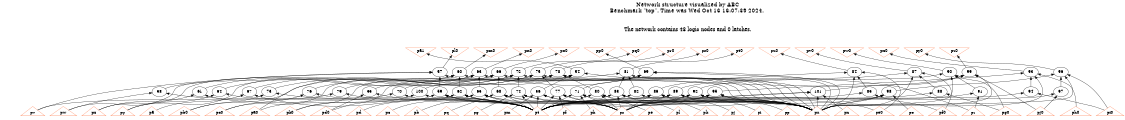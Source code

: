 # Network structure generated by ABC

digraph network {
size = "7.5,10";
center = true;
edge [dir = back];

{
  node [shape = plaintext];
  edge [style = invis];
  LevelTitle1 [label=""];
  LevelTitle2 [label=""];
  Level3 [label = ""];
  Level2 [label = ""];
  Level1 [label = ""];
  Level0 [label = ""];
  LevelTitle1 ->  LevelTitle2 ->  Level3 ->  Level2 ->  Level1 ->  Level0;
}

{
  rank = same;
  LevelTitle1;
  title1 [shape=plaintext,
          fontsize=20,
          fontname = "Times-Roman",
          label="Network structure visualized by ABC\nBenchmark \"top\". Time was Wed Oct 16 16:07:39 2024. "
         ];
}

{
  rank = same;
  LevelTitle2;
  title2 [shape=plaintext,
          fontsize=18,
          fontname = "Times-Roman",
          label="The network contains 48 logic nodes and 0 latches.\n"
         ];
}

{
  rank = same;
  Level3;
  Node37 [label = "pa1", shape = invtriangle, color = coral, fillcolor = coral];
  Node38 [label = "pl0", shape = invtriangle, color = coral, fillcolor = coral];
  Node39 [label = "pm0", shape = invtriangle, color = coral, fillcolor = coral];
  Node40 [label = "pn0", shape = invtriangle, color = coral, fillcolor = coral];
  Node41 [label = "po0", shape = invtriangle, color = coral, fillcolor = coral];
  Node42 [label = "pp0", shape = invtriangle, color = coral, fillcolor = coral];
  Node43 [label = "pq0", shape = invtriangle, color = coral, fillcolor = coral];
  Node44 [label = "pr0", shape = invtriangle, color = coral, fillcolor = coral];
  Node45 [label = "ps0", shape = invtriangle, color = coral, fillcolor = coral];
  Node46 [label = "pt0", shape = invtriangle, color = coral, fillcolor = coral];
  Node47 [label = "pu0", shape = invtriangle, color = coral, fillcolor = coral];
  Node48 [label = "pv0", shape = invtriangle, color = coral, fillcolor = coral];
  Node49 [label = "pw0", shape = invtriangle, color = coral, fillcolor = coral];
  Node50 [label = "px0", shape = invtriangle, color = coral, fillcolor = coral];
  Node51 [label = "py0", shape = invtriangle, color = coral, fillcolor = coral];
  Node52 [label = "pz0", shape = invtriangle, color = coral, fillcolor = coral];
}

{
  rank = same;
  Level2;
  Node54 [label = "54\n", shape = ellipse];
  Node57 [label = "57\n", shape = ellipse];
  Node60 [label = "60\n", shape = ellipse];
  Node63 [label = "63\n", shape = ellipse];
  Node66 [label = "66\n", shape = ellipse];
  Node69 [label = "69\n", shape = ellipse];
  Node72 [label = "72\n", shape = ellipse];
  Node75 [label = "75\n", shape = ellipse];
  Node78 [label = "78\n", shape = ellipse];
  Node81 [label = "81\n", shape = ellipse];
  Node84 [label = "84\n", shape = ellipse];
  Node87 [label = "87\n", shape = ellipse];
  Node90 [label = "90\n", shape = ellipse];
  Node93 [label = "93\n", shape = ellipse];
  Node96 [label = "96\n", shape = ellipse];
  Node99 [label = "99\n", shape = ellipse];
}

{
  rank = same;
  Level1;
  Node55 [label = "55\n", shape = ellipse];
  Node56 [label = "56\n", shape = ellipse];
  Node58 [label = "58\n", shape = ellipse];
  Node59 [label = "59\n", shape = ellipse];
  Node61 [label = "61\n", shape = ellipse];
  Node62 [label = "62\n", shape = ellipse];
  Node64 [label = "64\n", shape = ellipse];
  Node65 [label = "65\n", shape = ellipse];
  Node67 [label = "67\n", shape = ellipse];
  Node68 [label = "68\n", shape = ellipse];
  Node70 [label = "70\n", shape = ellipse];
  Node71 [label = "71\n", shape = ellipse];
  Node73 [label = "73\n", shape = ellipse];
  Node74 [label = "74\n", shape = ellipse];
  Node76 [label = "76\n", shape = ellipse];
  Node77 [label = "77\n", shape = ellipse];
  Node79 [label = "79\n", shape = ellipse];
  Node80 [label = "80\n", shape = ellipse];
  Node82 [label = "82\n", shape = ellipse];
  Node83 [label = "83\n", shape = ellipse];
  Node85 [label = "85\n", shape = ellipse];
  Node86 [label = "86\n", shape = ellipse];
  Node88 [label = "88\n", shape = ellipse];
  Node89 [label = "89\n", shape = ellipse];
  Node91 [label = "91\n", shape = ellipse];
  Node92 [label = "92\n", shape = ellipse];
  Node94 [label = "94\n", shape = ellipse];
  Node95 [label = "95\n", shape = ellipse];
  Node97 [label = "97\n", shape = ellipse];
  Node98 [label = "98\n", shape = ellipse];
  Node100 [label = "100\n", shape = ellipse];
  Node101 [label = "101\n", shape = ellipse];
}

{
  rank = same;
  Level0;
  Node1 [label = "pp", shape = triangle, color = coral, fillcolor = coral];
  Node2 [label = "pa0", shape = triangle, color = coral, fillcolor = coral];
  Node3 [label = "pq", shape = triangle, color = coral, fillcolor = coral];
  Node4 [label = "pb0", shape = triangle, color = coral, fillcolor = coral];
  Node5 [label = "pc0", shape = triangle, color = coral, fillcolor = coral];
  Node6 [label = "ps", shape = triangle, color = coral, fillcolor = coral];
  Node7 [label = "pd0", shape = triangle, color = coral, fillcolor = coral];
  Node8 [label = "pt", shape = triangle, color = coral, fillcolor = coral];
  Node9 [label = "pe0", shape = triangle, color = coral, fillcolor = coral];
  Node10 [label = "pu", shape = triangle, color = coral, fillcolor = coral];
  Node11 [label = "pf0", shape = triangle, color = coral, fillcolor = coral];
  Node12 [label = "pv", shape = triangle, color = coral, fillcolor = coral];
  Node13 [label = "pg0", shape = triangle, color = coral, fillcolor = coral];
  Node14 [label = "pw", shape = triangle, color = coral, fillcolor = coral];
  Node15 [label = "ph0", shape = triangle, color = coral, fillcolor = coral];
  Node16 [label = "px", shape = triangle, color = coral, fillcolor = coral];
  Node17 [label = "pi0", shape = triangle, color = coral, fillcolor = coral];
  Node18 [label = "py", shape = triangle, color = coral, fillcolor = coral];
  Node19 [label = "pj0", shape = triangle, color = coral, fillcolor = coral];
  Node20 [label = "pz", shape = triangle, color = coral, fillcolor = coral];
  Node21 [label = "pk0", shape = triangle, color = coral, fillcolor = coral];
  Node22 [label = "pa", shape = triangle, color = coral, fillcolor = coral];
  Node23 [label = "pb", shape = triangle, color = coral, fillcolor = coral];
  Node24 [label = "pc", shape = triangle, color = coral, fillcolor = coral];
  Node25 [label = "pd", shape = triangle, color = coral, fillcolor = coral];
  Node26 [label = "pe", shape = triangle, color = coral, fillcolor = coral];
  Node27 [label = "pf", shape = triangle, color = coral, fillcolor = coral];
  Node28 [label = "pg", shape = triangle, color = coral, fillcolor = coral];
  Node29 [label = "ph", shape = triangle, color = coral, fillcolor = coral];
  Node30 [label = "pi", shape = triangle, color = coral, fillcolor = coral];
  Node31 [label = "pj", shape = triangle, color = coral, fillcolor = coral];
  Node32 [label = "pk", shape = triangle, color = coral, fillcolor = coral];
  Node33 [label = "pl", shape = triangle, color = coral, fillcolor = coral];
  Node34 [label = "pm", shape = triangle, color = coral, fillcolor = coral];
  Node35 [label = "pn", shape = triangle, color = coral, fillcolor = coral];
  Node36 [label = "po", shape = triangle, color = coral, fillcolor = coral];
}

title1 -> title2 [style = invis];
title2 -> Node37 [style = invis];
title2 -> Node38 [style = invis];
title2 -> Node39 [style = invis];
title2 -> Node40 [style = invis];
title2 -> Node41 [style = invis];
title2 -> Node42 [style = invis];
title2 -> Node43 [style = invis];
title2 -> Node44 [style = invis];
title2 -> Node45 [style = invis];
title2 -> Node46 [style = invis];
title2 -> Node47 [style = invis];
title2 -> Node48 [style = invis];
title2 -> Node49 [style = invis];
title2 -> Node50 [style = invis];
title2 -> Node51 [style = invis];
title2 -> Node52 [style = invis];
Node37 -> Node38 [style = invis];
Node38 -> Node39 [style = invis];
Node39 -> Node40 [style = invis];
Node40 -> Node41 [style = invis];
Node41 -> Node42 [style = invis];
Node42 -> Node43 [style = invis];
Node43 -> Node44 [style = invis];
Node44 -> Node45 [style = invis];
Node45 -> Node46 [style = invis];
Node46 -> Node47 [style = invis];
Node47 -> Node48 [style = invis];
Node48 -> Node49 [style = invis];
Node49 -> Node50 [style = invis];
Node50 -> Node51 [style = invis];
Node51 -> Node52 [style = invis];
Node37 -> Node54 [style = solid];
Node38 -> Node57 [style = solid];
Node39 -> Node60 [style = solid];
Node40 -> Node63 [style = solid];
Node41 -> Node66 [style = solid];
Node42 -> Node69 [style = solid];
Node43 -> Node72 [style = solid];
Node44 -> Node75 [style = solid];
Node45 -> Node78 [style = solid];
Node46 -> Node81 [style = solid];
Node47 -> Node84 [style = solid];
Node48 -> Node87 [style = solid];
Node49 -> Node90 [style = solid];
Node50 -> Node93 [style = solid];
Node51 -> Node96 [style = solid];
Node52 -> Node99 [style = solid];
Node54 -> Node55 [style = solid];
Node54 -> Node56 [style = solid];
Node54 -> Node10 [style = solid];
Node54 -> Node21 [style = solid];
Node55 -> Node7 [style = solid];
Node55 -> Node8 [style = solid];
Node56 -> Node6 [style = solid];
Node56 -> Node8 [style = solid];
Node56 -> Node10 [style = solid];
Node56 -> Node34 [style = solid];
Node57 -> Node58 [style = solid];
Node57 -> Node59 [style = solid];
Node57 -> Node10 [style = solid];
Node57 -> Node12 [style = solid];
Node58 -> Node8 [style = solid];
Node58 -> Node14 [style = solid];
Node59 -> Node6 [style = solid];
Node59 -> Node8 [style = solid];
Node59 -> Node10 [style = solid];
Node59 -> Node25 [style = solid];
Node60 -> Node61 [style = solid];
Node60 -> Node62 [style = solid];
Node60 -> Node10 [style = solid];
Node60 -> Node14 [style = solid];
Node61 -> Node8 [style = solid];
Node61 -> Node16 [style = solid];
Node62 -> Node6 [style = solid];
Node62 -> Node8 [style = solid];
Node62 -> Node10 [style = solid];
Node62 -> Node24 [style = solid];
Node63 -> Node64 [style = solid];
Node63 -> Node65 [style = solid];
Node63 -> Node10 [style = solid];
Node63 -> Node16 [style = solid];
Node64 -> Node8 [style = solid];
Node64 -> Node18 [style = solid];
Node65 -> Node6 [style = solid];
Node65 -> Node8 [style = solid];
Node65 -> Node10 [style = solid];
Node65 -> Node23 [style = solid];
Node66 -> Node67 [style = solid];
Node66 -> Node68 [style = solid];
Node66 -> Node10 [style = solid];
Node66 -> Node18 [style = solid];
Node67 -> Node8 [style = solid];
Node67 -> Node22 [style = solid];
Node68 -> Node3 [style = solid];
Node68 -> Node6 [style = solid];
Node68 -> Node8 [style = solid];
Node68 -> Node10 [style = solid];
Node69 -> Node70 [style = solid];
Node69 -> Node71 [style = solid];
Node69 -> Node10 [style = solid];
Node69 -> Node20 [style = solid];
Node70 -> Node2 [style = solid];
Node70 -> Node8 [style = solid];
Node71 -> Node6 [style = solid];
Node71 -> Node8 [style = solid];
Node71 -> Node10 [style = solid];
Node71 -> Node29 [style = solid];
Node72 -> Node73 [style = solid];
Node72 -> Node74 [style = solid];
Node72 -> Node2 [style = solid];
Node72 -> Node10 [style = solid];
Node73 -> Node4 [style = solid];
Node73 -> Node8 [style = solid];
Node74 -> Node6 [style = solid];
Node74 -> Node8 [style = solid];
Node74 -> Node10 [style = solid];
Node74 -> Node28 [style = solid];
Node75 -> Node76 [style = solid];
Node75 -> Node77 [style = solid];
Node75 -> Node4 [style = solid];
Node75 -> Node10 [style = solid];
Node76 -> Node5 [style = solid];
Node76 -> Node8 [style = solid];
Node77 -> Node6 [style = solid];
Node77 -> Node8 [style = solid];
Node77 -> Node10 [style = solid];
Node77 -> Node27 [style = solid];
Node78 -> Node79 [style = solid];
Node78 -> Node80 [style = solid];
Node78 -> Node5 [style = solid];
Node78 -> Node10 [style = solid];
Node79 -> Node8 [style = solid];
Node79 -> Node12 [style = solid];
Node80 -> Node6 [style = solid];
Node80 -> Node8 [style = solid];
Node80 -> Node10 [style = solid];
Node80 -> Node26 [style = solid];
Node81 -> Node82 [style = solid];
Node81 -> Node83 [style = solid];
Node81 -> Node7 [style = solid];
Node81 -> Node10 [style = solid];
Node82 -> Node8 [style = solid];
Node82 -> Node9 [style = solid];
Node83 -> Node6 [style = solid];
Node83 -> Node8 [style = solid];
Node83 -> Node10 [style = solid];
Node83 -> Node33 [style = solid];
Node84 -> Node85 [style = solid];
Node84 -> Node86 [style = solid];
Node84 -> Node9 [style = solid];
Node84 -> Node10 [style = solid];
Node85 -> Node8 [style = solid];
Node85 -> Node11 [style = solid];
Node86 -> Node6 [style = solid];
Node86 -> Node8 [style = solid];
Node86 -> Node10 [style = solid];
Node86 -> Node32 [style = solid];
Node87 -> Node88 [style = solid];
Node87 -> Node89 [style = solid];
Node87 -> Node10 [style = solid];
Node87 -> Node11 [style = solid];
Node88 -> Node8 [style = solid];
Node88 -> Node13 [style = solid];
Node89 -> Node6 [style = solid];
Node89 -> Node8 [style = solid];
Node89 -> Node10 [style = solid];
Node89 -> Node31 [style = solid];
Node90 -> Node91 [style = solid];
Node90 -> Node92 [style = solid];
Node90 -> Node10 [style = solid];
Node90 -> Node13 [style = solid];
Node91 -> Node8 [style = solid];
Node91 -> Node20 [style = solid];
Node92 -> Node6 [style = solid];
Node92 -> Node8 [style = solid];
Node92 -> Node10 [style = solid];
Node92 -> Node30 [style = solid];
Node93 -> Node94 [style = solid];
Node93 -> Node95 [style = solid];
Node93 -> Node10 [style = solid];
Node93 -> Node15 [style = solid];
Node94 -> Node8 [style = solid];
Node94 -> Node17 [style = solid];
Node95 -> Node1 [style = solid];
Node95 -> Node6 [style = solid];
Node95 -> Node8 [style = solid];
Node95 -> Node10 [style = solid];
Node96 -> Node97 [style = solid];
Node96 -> Node98 [style = solid];
Node96 -> Node10 [style = solid];
Node96 -> Node17 [style = solid];
Node97 -> Node8 [style = solid];
Node97 -> Node19 [style = solid];
Node98 -> Node6 [style = solid];
Node98 -> Node8 [style = solid];
Node98 -> Node10 [style = solid];
Node98 -> Node36 [style = solid];
Node99 -> Node100 [style = solid];
Node99 -> Node101 [style = solid];
Node99 -> Node10 [style = solid];
Node99 -> Node19 [style = solid];
Node100 -> Node8 [style = solid];
Node100 -> Node21 [style = solid];
Node101 -> Node6 [style = solid];
Node101 -> Node8 [style = solid];
Node101 -> Node10 [style = solid];
Node101 -> Node35 [style = solid];
}

